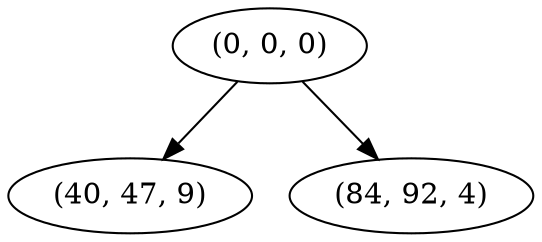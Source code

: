 digraph tree {
    "(0, 0, 0)";
    "(40, 47, 9)";
    "(84, 92, 4)";
    "(0, 0, 0)" -> "(40, 47, 9)";
    "(0, 0, 0)" -> "(84, 92, 4)";
}
